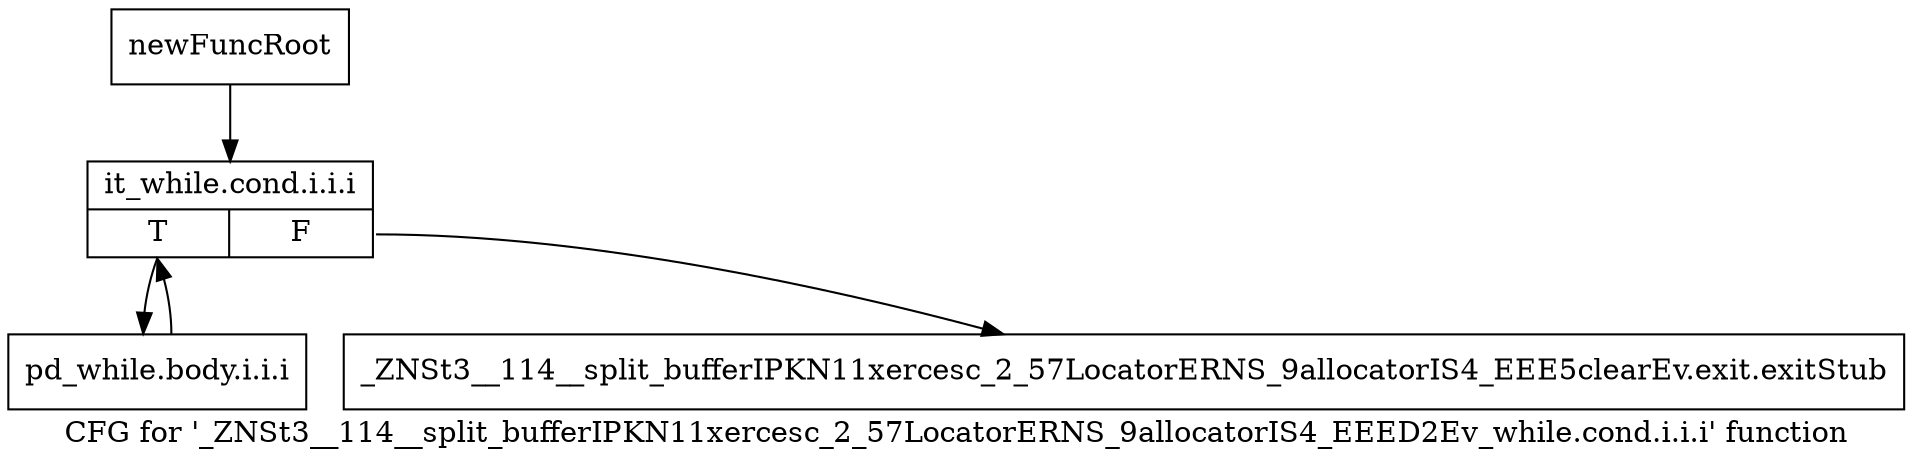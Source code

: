 digraph "CFG for '_ZNSt3__114__split_bufferIPKN11xercesc_2_57LocatorERNS_9allocatorIS4_EEED2Ev_while.cond.i.i.i' function" {
	label="CFG for '_ZNSt3__114__split_bufferIPKN11xercesc_2_57LocatorERNS_9allocatorIS4_EEED2Ev_while.cond.i.i.i' function";

	Node0xa030840 [shape=record,label="{newFuncRoot}"];
	Node0xa030840 -> Node0xa0308e0;
	Node0xa030890 [shape=record,label="{_ZNSt3__114__split_bufferIPKN11xercesc_2_57LocatorERNS_9allocatorIS4_EEE5clearEv.exit.exitStub}"];
	Node0xa0308e0 [shape=record,label="{it_while.cond.i.i.i|{<s0>T|<s1>F}}"];
	Node0xa0308e0:s0 -> Node0xa030930;
	Node0xa0308e0:s1 -> Node0xa030890;
	Node0xa030930 [shape=record,label="{pd_while.body.i.i.i}"];
	Node0xa030930 -> Node0xa0308e0;
}

